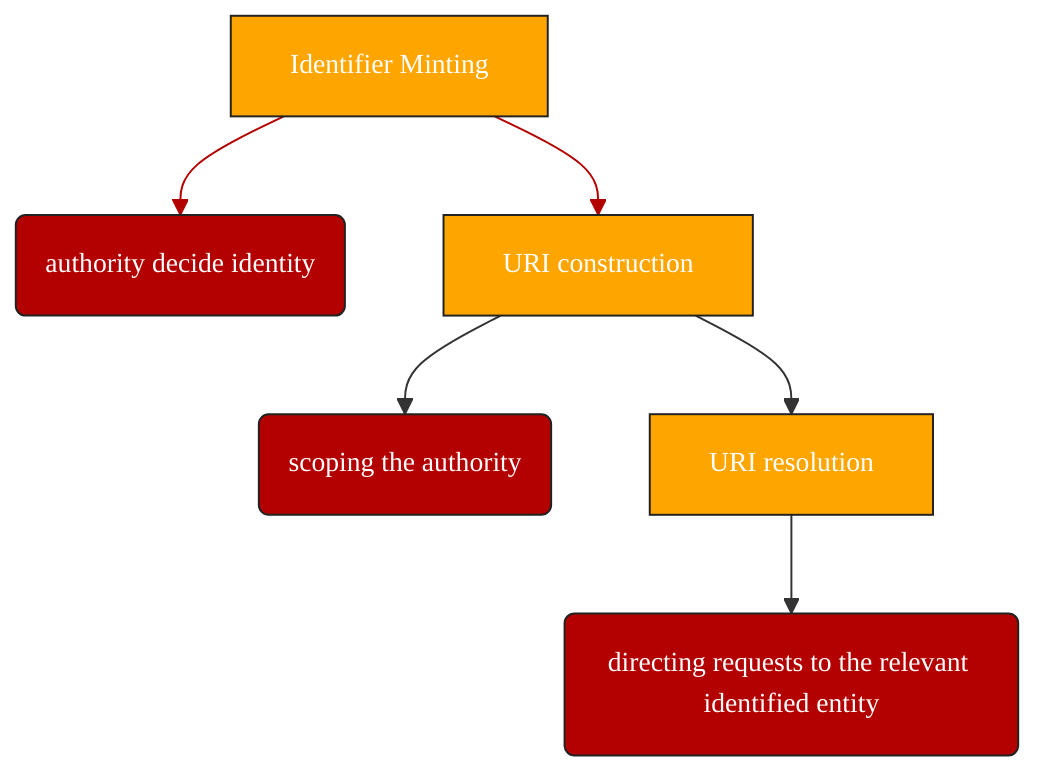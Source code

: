 graph TD
Process2[Identifier Minting]:::bix --> A1(authority decide identity):::box
Process2 --> Process3
Process3[URI construction]:::bix --> A2(scoping the authority):::box
Process3 --> Process4
Process4[URI resolution]:::bix --> A3(directing requests to the relevant identified entity):::box
classDef bix font-family:avenir,font-size:14px,fill:orange,stroke:#222,color:#fff,stroke-width:1px
classDef box font-family:avenir,font-size:14px,fill:#2a9fc9,stroke:#222,color:#fff,stroke-width:1px

classDef box font-family:avenir,font-size:14px,fill:#B30000,stroke:#222,color:#fff,stroke-width:1px
classDef box1 font-family:avenir,font-size:14px,fill:orange,stroke:#222,color:#fff,stroke-width:1px
linkStyle 0,1 stroke:#B30000,stroke-width:1px,color:#B30000,font-family:avenir;